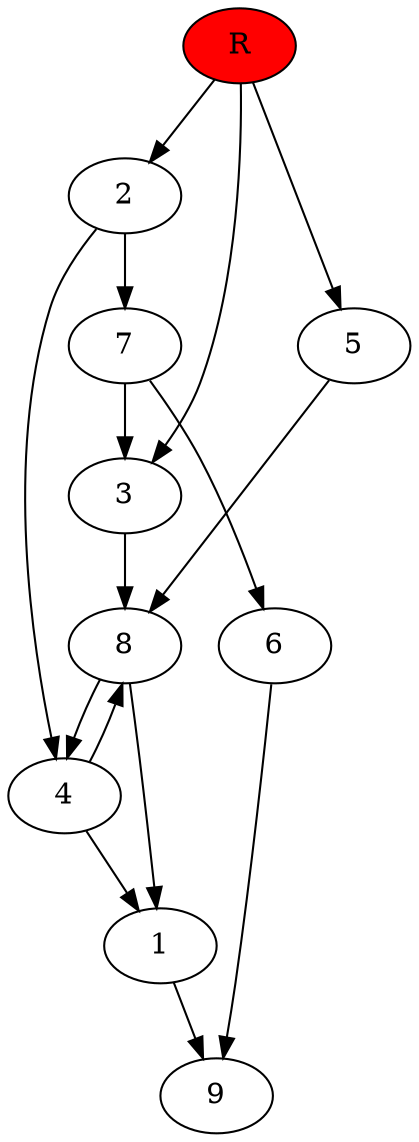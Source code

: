 digraph prb25186 {
	1
	2
	3
	4
	5
	6
	7
	8
	R [fillcolor="#ff0000" style=filled]
	1 -> 9
	2 -> 4
	2 -> 7
	3 -> 8
	4 -> 1
	4 -> 8
	5 -> 8
	6 -> 9
	7 -> 3
	7 -> 6
	8 -> 1
	8 -> 4
	R -> 2
	R -> 3
	R -> 5
}
